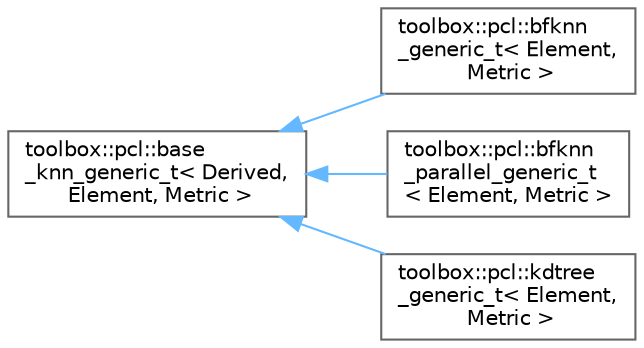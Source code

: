 digraph "Graphical Class Hierarchy"
{
 // LATEX_PDF_SIZE
  bgcolor="transparent";
  edge [fontname=Helvetica,fontsize=10,labelfontname=Helvetica,labelfontsize=10];
  node [fontname=Helvetica,fontsize=10,shape=box,height=0.2,width=0.4];
  rankdir="LR";
  Node0 [id="Node000000",label="toolbox::pcl::base\l_knn_generic_t\< Derived,\l Element, Metric \>",height=0.2,width=0.4,color="grey40", fillcolor="white", style="filled",URL="$classtoolbox_1_1pcl_1_1base__knn__generic__t.html",tooltip="KNN算法的基类（CRTP模式） / Base class for KNN algorithms (CRTP pattern)"];
  Node0 -> Node1 [id="edge91_Node000000_Node000001",dir="back",color="steelblue1",style="solid",tooltip=" "];
  Node1 [id="Node000001",label="toolbox::pcl::bfknn\l_generic_t\< Element,\l Metric \>",height=0.2,width=0.4,color="grey40", fillcolor="white", style="filled",URL="$classtoolbox_1_1pcl_1_1bfknn__generic__t.html",tooltip="暴力K近邻搜索算法的通用实现 / Generic brute-force K-nearest neighbors search implementation"];
  Node0 -> Node2 [id="edge92_Node000000_Node000002",dir="back",color="steelblue1",style="solid",tooltip=" "];
  Node2 [id="Node000002",label="toolbox::pcl::bfknn\l_parallel_generic_t\l\< Element, Metric \>",height=0.2,width=0.4,color="grey40", fillcolor="white", style="filled",URL="$classtoolbox_1_1pcl_1_1bfknn__parallel__generic__t.html",tooltip=" "];
  Node0 -> Node3 [id="edge93_Node000000_Node000003",dir="back",color="steelblue1",style="solid",tooltip=" "];
  Node3 [id="Node000003",label="toolbox::pcl::kdtree\l_generic_t\< Element,\l Metric \>",height=0.2,width=0.4,color="grey40", fillcolor="white", style="filled",URL="$classtoolbox_1_1pcl_1_1kdtree__generic__t.html",tooltip=" "];
}
